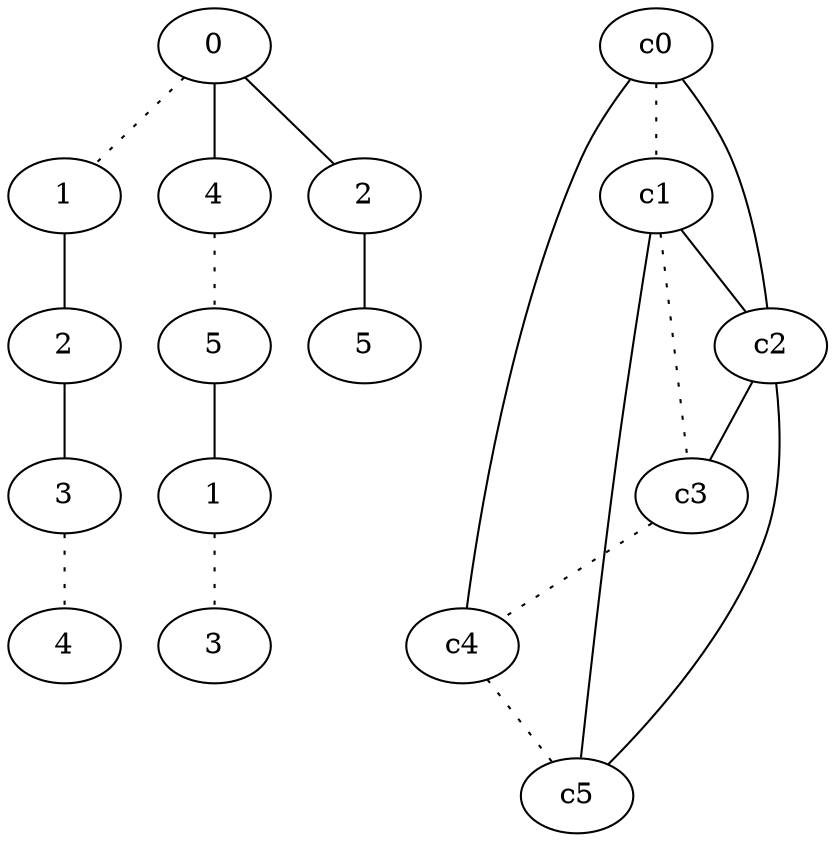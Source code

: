 graph {
a0[label=0];
a1[label=1];
a2[label=2];
a3[label=3];
a4[label=4];
a5[label=4];
a6[label=5];
a7[label=1];
a8[label=3];
a9[label=2];
a10[label=5];
a0 -- a1 [style=dotted];
a0 -- a5;
a0 -- a9;
a1 -- a2;
a2 -- a3;
a3 -- a4 [style=dotted];
a5 -- a6 [style=dotted];
a6 -- a7;
a7 -- a8 [style=dotted];
a9 -- a10;
c0 -- c1 [style=dotted];
c0 -- c2;
c0 -- c4;
c1 -- c2;
c1 -- c3 [style=dotted];
c1 -- c5;
c2 -- c3;
c2 -- c5;
c3 -- c4 [style=dotted];
c4 -- c5 [style=dotted];
}
